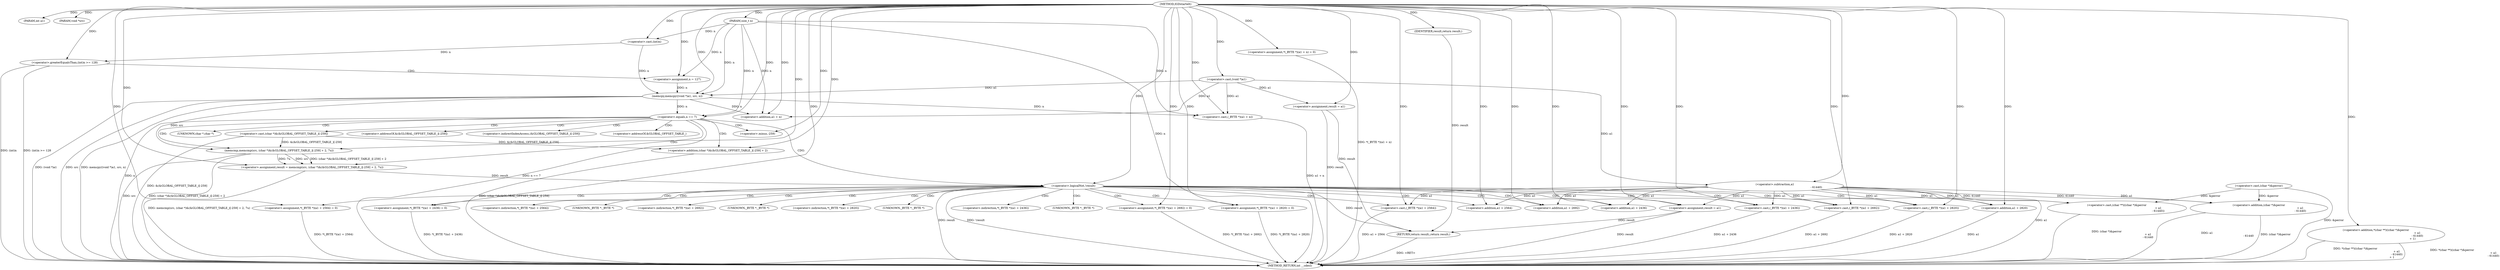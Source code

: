 digraph IGDstartelt {  
"1000102" [label = "(METHOD,IGDstartelt)" ]
"1000208" [label = "(METHOD_RETURN,int __cdecl)" ]
"1000103" [label = "(PARAM,int a1)" ]
"1000104" [label = "(PARAM,void *src)" ]
"1000105" [label = "(PARAM,size_t n)" ]
"1000109" [label = "(<operator>.greaterEqualsThan,(int)n >= 128)" ]
"1000110" [label = "(<operator>.cast,(int)n)" ]
"1000114" [label = "(<operator>.assignment,n = 127)" ]
"1000117" [label = "(memcpy,memcpy((void *)a1, src, n))" ]
"1000118" [label = "(<operator>.cast,(void *)a1)" ]
"1000123" [label = "(<operator>.assignment,*(_BYTE *)(a1 + n) = 0)" ]
"1000125" [label = "(<operator>.cast,(_BYTE *)(a1 + n))" ]
"1000127" [label = "(<operator>.addition,a1 + n)" ]
"1000131" [label = "(<operator>.assignment,result = a1)" ]
"1000134" [label = "(<operator>.addition,*(char **)((char *)&perror\n                                                                                               + a1\n                                                                                               - 61440)\n                                                                                    + 1)" ]
"1000136" [label = "(<operator>.cast,(char **)((char *)&perror\n                                                                                               + a1\n                                                                                               - 61440))" ]
"1000138" [label = "(<operator>.addition,(char *)&perror\n                                                                                               + a1\n                                                                                               - 61440)" ]
"1000139" [label = "(<operator>.cast,(char *)&perror)" ]
"1000143" [label = "(<operator>.subtraction,a1\n                                                                                               - 61440)" ]
"1000148" [label = "(<operator>.equals,n == 7)" ]
"1000152" [label = "(<operator>.assignment,result = memcmp(src, (char *)&(&GLOBAL_OFFSET_TABLE_)[-259] + 2, 7u))" ]
"1000154" [label = "(memcmp,memcmp(src, (char *)&(&GLOBAL_OFFSET_TABLE_)[-259] + 2, 7u))" ]
"1000156" [label = "(<operator>.addition,(char *)&(&GLOBAL_OFFSET_TABLE_)[-259] + 2)" ]
"1000157" [label = "(<operator>.cast,(char *)&(&GLOBAL_OFFSET_TABLE_)[-259])" ]
"1000163" [label = "(<operator>.minus,-259)" ]
"1000168" [label = "(<operator>.logicalNot,!result)" ]
"1000171" [label = "(<operator>.assignment,*(_BYTE *)(a1 + 2436) = 0)" ]
"1000173" [label = "(<operator>.cast,(_BYTE *)(a1 + 2436))" ]
"1000175" [label = "(<operator>.addition,a1 + 2436)" ]
"1000179" [label = "(<operator>.assignment,*(_BYTE *)(a1 + 2564) = 0)" ]
"1000181" [label = "(<operator>.cast,(_BYTE *)(a1 + 2564))" ]
"1000183" [label = "(<operator>.addition,a1 + 2564)" ]
"1000187" [label = "(<operator>.assignment,*(_BYTE *)(a1 + 2692) = 0)" ]
"1000189" [label = "(<operator>.cast,(_BYTE *)(a1 + 2692))" ]
"1000191" [label = "(<operator>.addition,a1 + 2692)" ]
"1000195" [label = "(<operator>.assignment,result = a1)" ]
"1000198" [label = "(<operator>.assignment,*(_BYTE *)(a1 + 2820) = 0)" ]
"1000200" [label = "(<operator>.cast,(_BYTE *)(a1 + 2820))" ]
"1000202" [label = "(<operator>.addition,a1 + 2820)" ]
"1000206" [label = "(RETURN,return result;,return result;)" ]
"1000207" [label = "(IDENTIFIER,result,return result;)" ]
"1000158" [label = "(UNKNOWN,char *,char *)" ]
"1000159" [label = "(<operator>.addressOf,&(&GLOBAL_OFFSET_TABLE_)[-259])" ]
"1000160" [label = "(<operator>.indirectIndexAccess,(&GLOBAL_OFFSET_TABLE_)[-259])" ]
"1000161" [label = "(<operator>.addressOf,&GLOBAL_OFFSET_TABLE_)" ]
"1000172" [label = "(<operator>.indirection,*(_BYTE *)(a1 + 2436))" ]
"1000174" [label = "(UNKNOWN,_BYTE *,_BYTE *)" ]
"1000180" [label = "(<operator>.indirection,*(_BYTE *)(a1 + 2564))" ]
"1000182" [label = "(UNKNOWN,_BYTE *,_BYTE *)" ]
"1000188" [label = "(<operator>.indirection,*(_BYTE *)(a1 + 2692))" ]
"1000190" [label = "(UNKNOWN,_BYTE *,_BYTE *)" ]
"1000199" [label = "(<operator>.indirection,*(_BYTE *)(a1 + 2820))" ]
"1000201" [label = "(UNKNOWN,_BYTE *,_BYTE *)" ]
  "1000206" -> "1000208"  [ label = "DDG: <RET>"] 
  "1000123" -> "1000208"  [ label = "DDG: *(_BYTE *)(a1 + n)"] 
  "1000156" -> "1000208"  [ label = "DDG: (char *)&(&GLOBAL_OFFSET_TABLE_)[-259]"] 
  "1000134" -> "1000208"  [ label = "DDG: *(char **)((char *)&perror\n                                                                                               + a1\n                                                                                               - 61440)\n                                                                                    + 1"] 
  "1000136" -> "1000208"  [ label = "DDG: (char *)&perror\n                                                                                               + a1\n                                                                                               - 61440"] 
  "1000157" -> "1000208"  [ label = "DDG: &(&GLOBAL_OFFSET_TABLE_)[-259]"] 
  "1000154" -> "1000208"  [ label = "DDG: (char *)&(&GLOBAL_OFFSET_TABLE_)[-259] + 2"] 
  "1000143" -> "1000208"  [ label = "DDG: a1"] 
  "1000138" -> "1000208"  [ label = "DDG: a1\n                                                                                               - 61440"] 
  "1000189" -> "1000208"  [ label = "DDG: a1 + 2692"] 
  "1000117" -> "1000208"  [ label = "DDG: memcpy((void *)a1, src, n)"] 
  "1000198" -> "1000208"  [ label = "DDG: *(_BYTE *)(a1 + 2820)"] 
  "1000202" -> "1000208"  [ label = "DDG: a1"] 
  "1000138" -> "1000208"  [ label = "DDG: (char *)&perror"] 
  "1000125" -> "1000208"  [ label = "DDG: a1 + n"] 
  "1000109" -> "1000208"  [ label = "DDG: (int)n >= 128"] 
  "1000117" -> "1000208"  [ label = "DDG: (void *)a1"] 
  "1000105" -> "1000208"  [ label = "DDG: n"] 
  "1000117" -> "1000208"  [ label = "DDG: src"] 
  "1000109" -> "1000208"  [ label = "DDG: (int)n"] 
  "1000181" -> "1000208"  [ label = "DDG: a1 + 2564"] 
  "1000148" -> "1000208"  [ label = "DDG: n"] 
  "1000179" -> "1000208"  [ label = "DDG: *(_BYTE *)(a1 + 2564)"] 
  "1000148" -> "1000208"  [ label = "DDG: n == 7"] 
  "1000154" -> "1000208"  [ label = "DDG: src"] 
  "1000187" -> "1000208"  [ label = "DDG: *(_BYTE *)(a1 + 2692)"] 
  "1000134" -> "1000208"  [ label = "DDG: *(char **)((char *)&perror\n                                                                                               + a1\n                                                                                               - 61440)"] 
  "1000139" -> "1000208"  [ label = "DDG: &perror"] 
  "1000195" -> "1000208"  [ label = "DDG: result"] 
  "1000168" -> "1000208"  [ label = "DDG: result"] 
  "1000173" -> "1000208"  [ label = "DDG: a1 + 2436"] 
  "1000171" -> "1000208"  [ label = "DDG: *(_BYTE *)(a1 + 2436)"] 
  "1000200" -> "1000208"  [ label = "DDG: a1 + 2820"] 
  "1000152" -> "1000208"  [ label = "DDG: memcmp(src, (char *)&(&GLOBAL_OFFSET_TABLE_)[-259] + 2, 7u)"] 
  "1000168" -> "1000208"  [ label = "DDG: !result"] 
  "1000131" -> "1000208"  [ label = "DDG: result"] 
  "1000102" -> "1000103"  [ label = "DDG: "] 
  "1000102" -> "1000104"  [ label = "DDG: "] 
  "1000102" -> "1000105"  [ label = "DDG: "] 
  "1000110" -> "1000109"  [ label = "DDG: n"] 
  "1000105" -> "1000110"  [ label = "DDG: n"] 
  "1000102" -> "1000110"  [ label = "DDG: "] 
  "1000102" -> "1000109"  [ label = "DDG: "] 
  "1000102" -> "1000114"  [ label = "DDG: "] 
  "1000105" -> "1000114"  [ label = "DDG: n"] 
  "1000118" -> "1000117"  [ label = "DDG: a1"] 
  "1000102" -> "1000118"  [ label = "DDG: "] 
  "1000102" -> "1000117"  [ label = "DDG: "] 
  "1000114" -> "1000117"  [ label = "DDG: n"] 
  "1000110" -> "1000117"  [ label = "DDG: n"] 
  "1000105" -> "1000117"  [ label = "DDG: n"] 
  "1000102" -> "1000123"  [ label = "DDG: "] 
  "1000118" -> "1000125"  [ label = "DDG: a1"] 
  "1000102" -> "1000125"  [ label = "DDG: "] 
  "1000117" -> "1000125"  [ label = "DDG: n"] 
  "1000105" -> "1000125"  [ label = "DDG: n"] 
  "1000118" -> "1000127"  [ label = "DDG: a1"] 
  "1000102" -> "1000127"  [ label = "DDG: "] 
  "1000117" -> "1000127"  [ label = "DDG: n"] 
  "1000105" -> "1000127"  [ label = "DDG: n"] 
  "1000102" -> "1000131"  [ label = "DDG: "] 
  "1000118" -> "1000131"  [ label = "DDG: a1"] 
  "1000102" -> "1000134"  [ label = "DDG: "] 
  "1000139" -> "1000136"  [ label = "DDG: &perror"] 
  "1000143" -> "1000136"  [ label = "DDG: a1"] 
  "1000143" -> "1000136"  [ label = "DDG: 61440"] 
  "1000139" -> "1000138"  [ label = "DDG: &perror"] 
  "1000143" -> "1000138"  [ label = "DDG: a1"] 
  "1000143" -> "1000138"  [ label = "DDG: 61440"] 
  "1000102" -> "1000143"  [ label = "DDG: "] 
  "1000118" -> "1000143"  [ label = "DDG: a1"] 
  "1000105" -> "1000148"  [ label = "DDG: n"] 
  "1000102" -> "1000148"  [ label = "DDG: "] 
  "1000117" -> "1000148"  [ label = "DDG: n"] 
  "1000154" -> "1000152"  [ label = "DDG: src"] 
  "1000154" -> "1000152"  [ label = "DDG: (char *)&(&GLOBAL_OFFSET_TABLE_)[-259] + 2"] 
  "1000154" -> "1000152"  [ label = "DDG: 7u"] 
  "1000102" -> "1000152"  [ label = "DDG: "] 
  "1000117" -> "1000154"  [ label = "DDG: src"] 
  "1000102" -> "1000154"  [ label = "DDG: "] 
  "1000157" -> "1000154"  [ label = "DDG: &(&GLOBAL_OFFSET_TABLE_)[-259]"] 
  "1000157" -> "1000156"  [ label = "DDG: &(&GLOBAL_OFFSET_TABLE_)[-259]"] 
  "1000102" -> "1000163"  [ label = "DDG: "] 
  "1000102" -> "1000156"  [ label = "DDG: "] 
  "1000152" -> "1000168"  [ label = "DDG: result"] 
  "1000102" -> "1000168"  [ label = "DDG: "] 
  "1000102" -> "1000171"  [ label = "DDG: "] 
  "1000143" -> "1000173"  [ label = "DDG: a1"] 
  "1000102" -> "1000173"  [ label = "DDG: "] 
  "1000143" -> "1000175"  [ label = "DDG: a1"] 
  "1000102" -> "1000175"  [ label = "DDG: "] 
  "1000102" -> "1000179"  [ label = "DDG: "] 
  "1000102" -> "1000181"  [ label = "DDG: "] 
  "1000143" -> "1000181"  [ label = "DDG: a1"] 
  "1000102" -> "1000183"  [ label = "DDG: "] 
  "1000143" -> "1000183"  [ label = "DDG: a1"] 
  "1000102" -> "1000187"  [ label = "DDG: "] 
  "1000102" -> "1000189"  [ label = "DDG: "] 
  "1000143" -> "1000189"  [ label = "DDG: a1"] 
  "1000102" -> "1000191"  [ label = "DDG: "] 
  "1000143" -> "1000191"  [ label = "DDG: a1"] 
  "1000102" -> "1000195"  [ label = "DDG: "] 
  "1000143" -> "1000195"  [ label = "DDG: a1"] 
  "1000102" -> "1000198"  [ label = "DDG: "] 
  "1000102" -> "1000200"  [ label = "DDG: "] 
  "1000143" -> "1000200"  [ label = "DDG: a1"] 
  "1000102" -> "1000202"  [ label = "DDG: "] 
  "1000143" -> "1000202"  [ label = "DDG: a1"] 
  "1000207" -> "1000206"  [ label = "DDG: result"] 
  "1000131" -> "1000206"  [ label = "DDG: result"] 
  "1000195" -> "1000206"  [ label = "DDG: result"] 
  "1000168" -> "1000206"  [ label = "DDG: result"] 
  "1000102" -> "1000207"  [ label = "DDG: "] 
  "1000109" -> "1000114"  [ label = "CDG: "] 
  "1000148" -> "1000168"  [ label = "CDG: "] 
  "1000148" -> "1000163"  [ label = "CDG: "] 
  "1000148" -> "1000161"  [ label = "CDG: "] 
  "1000148" -> "1000160"  [ label = "CDG: "] 
  "1000148" -> "1000159"  [ label = "CDG: "] 
  "1000148" -> "1000158"  [ label = "CDG: "] 
  "1000148" -> "1000157"  [ label = "CDG: "] 
  "1000148" -> "1000156"  [ label = "CDG: "] 
  "1000148" -> "1000154"  [ label = "CDG: "] 
  "1000148" -> "1000152"  [ label = "CDG: "] 
  "1000168" -> "1000175"  [ label = "CDG: "] 
  "1000168" -> "1000174"  [ label = "CDG: "] 
  "1000168" -> "1000173"  [ label = "CDG: "] 
  "1000168" -> "1000172"  [ label = "CDG: "] 
  "1000168" -> "1000171"  [ label = "CDG: "] 
  "1000168" -> "1000191"  [ label = "CDG: "] 
  "1000168" -> "1000190"  [ label = "CDG: "] 
  "1000168" -> "1000189"  [ label = "CDG: "] 
  "1000168" -> "1000188"  [ label = "CDG: "] 
  "1000168" -> "1000187"  [ label = "CDG: "] 
  "1000168" -> "1000183"  [ label = "CDG: "] 
  "1000168" -> "1000182"  [ label = "CDG: "] 
  "1000168" -> "1000181"  [ label = "CDG: "] 
  "1000168" -> "1000180"  [ label = "CDG: "] 
  "1000168" -> "1000179"  [ label = "CDG: "] 
  "1000168" -> "1000202"  [ label = "CDG: "] 
  "1000168" -> "1000201"  [ label = "CDG: "] 
  "1000168" -> "1000200"  [ label = "CDG: "] 
  "1000168" -> "1000199"  [ label = "CDG: "] 
  "1000168" -> "1000198"  [ label = "CDG: "] 
  "1000168" -> "1000195"  [ label = "CDG: "] 
}
